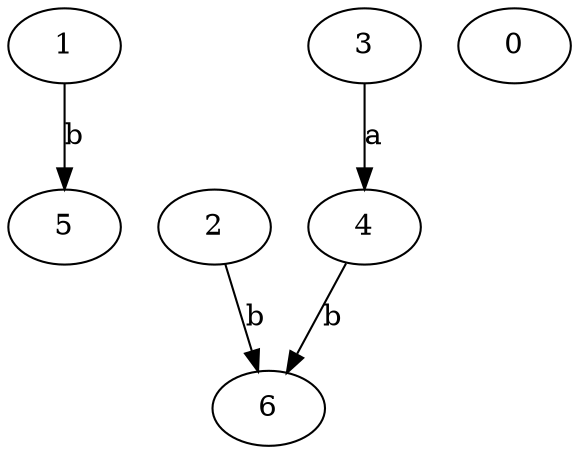 strict digraph  {
1;
2;
3;
4;
5;
0;
6;
1 -> 5  [label=b];
2 -> 6  [label=b];
3 -> 4  [label=a];
4 -> 6  [label=b];
}
